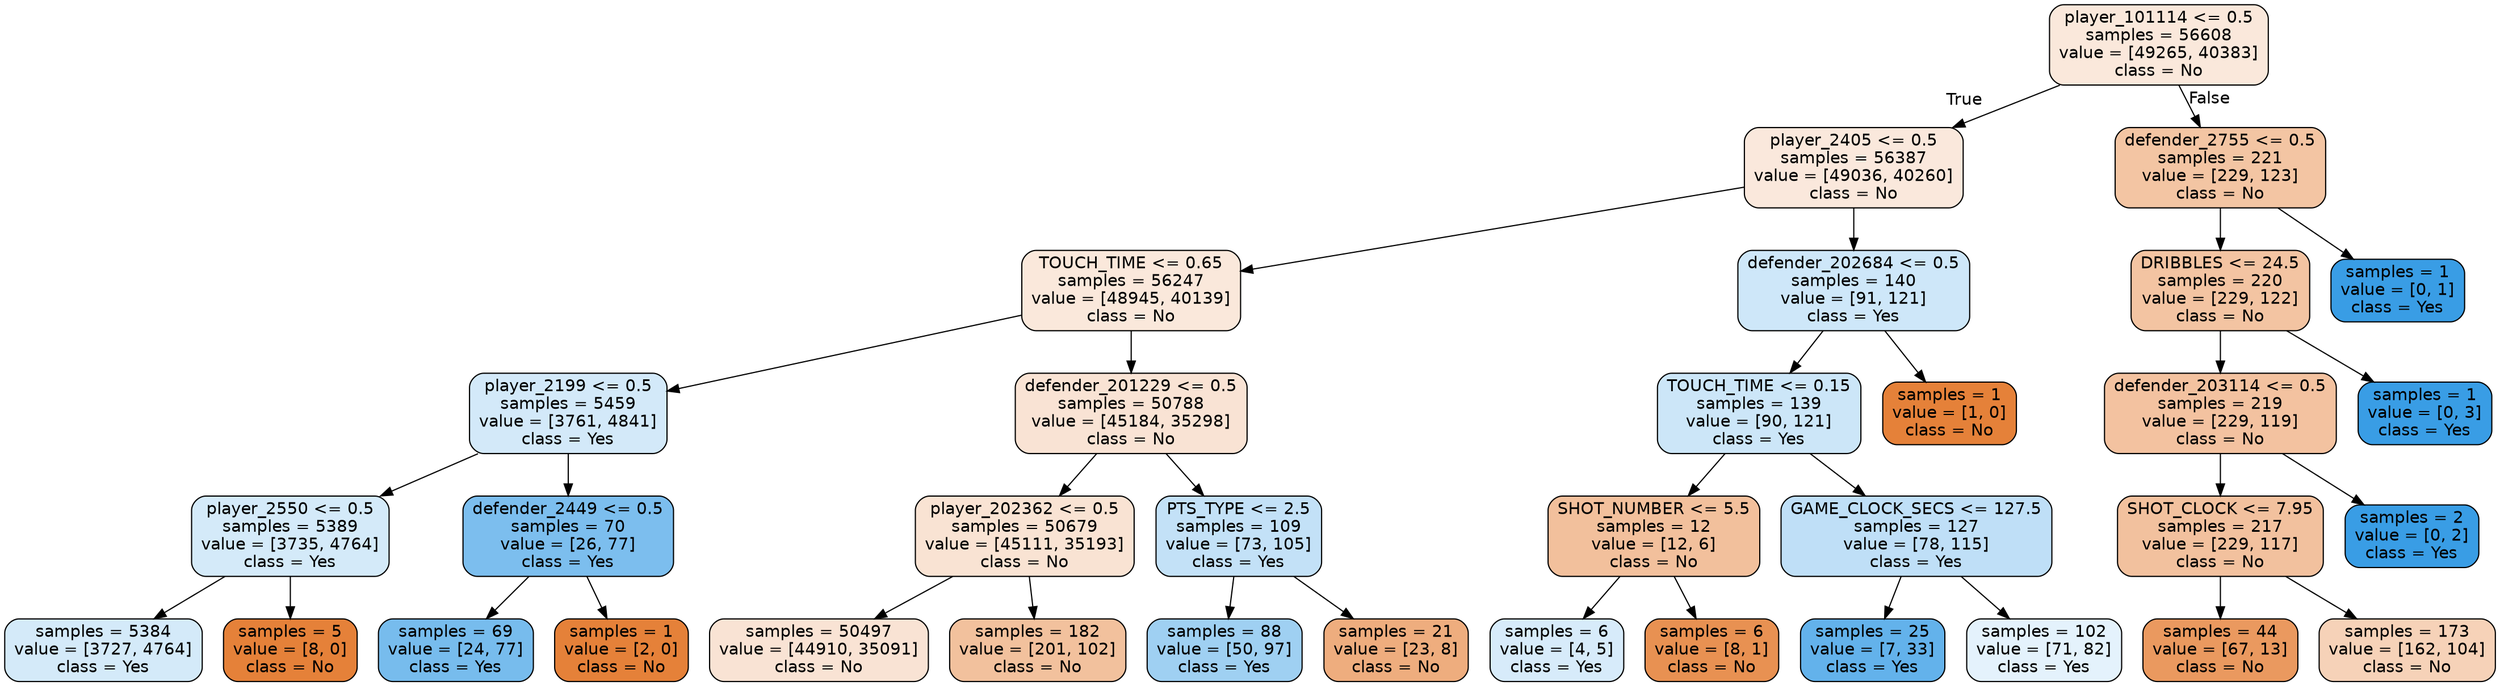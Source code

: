 digraph Tree {
node [shape=box, style="filled, rounded", color="black", fontname=helvetica] ;
edge [fontname=helvetica] ;
0 [label="player_101114 <= 0.5\nsamples = 56608\nvalue = [49265, 40383]\nclass = No", fillcolor="#fae8db"] ;
1 [label="player_2405 <= 0.5\nsamples = 56387\nvalue = [49036, 40260]\nclass = No", fillcolor="#fae8dc"] ;
0 -> 1 [labeldistance=2.5, labelangle=45, headlabel="True"] ;
2 [label="TOUCH_TIME <= 0.65\nsamples = 56247\nvalue = [48945, 40139]\nclass = No", fillcolor="#fae8db"] ;
1 -> 2 ;
3 [label="player_2199 <= 0.5\nsamples = 5459\nvalue = [3761, 4841]\nclass = Yes", fillcolor="#d3e9f9"] ;
2 -> 3 ;
4 [label="player_2550 <= 0.5\nsamples = 5389\nvalue = [3735, 4764]\nclass = Yes", fillcolor="#d4eaf9"] ;
3 -> 4 ;
5 [label="samples = 5384\nvalue = [3727, 4764]\nclass = Yes", fillcolor="#d4eaf9"] ;
4 -> 5 ;
6 [label="samples = 5\nvalue = [8, 0]\nclass = No", fillcolor="#e58139"] ;
4 -> 6 ;
7 [label="defender_2449 <= 0.5\nsamples = 70\nvalue = [26, 77]\nclass = Yes", fillcolor="#7cbeee"] ;
3 -> 7 ;
8 [label="samples = 69\nvalue = [24, 77]\nclass = Yes", fillcolor="#77bced"] ;
7 -> 8 ;
9 [label="samples = 1\nvalue = [2, 0]\nclass = No", fillcolor="#e58139"] ;
7 -> 9 ;
10 [label="defender_201229 <= 0.5\nsamples = 50788\nvalue = [45184, 35298]\nclass = No", fillcolor="#f9e3d4"] ;
2 -> 10 ;
11 [label="player_202362 <= 0.5\nsamples = 50679\nvalue = [45111, 35193]\nclass = No", fillcolor="#f9e3d3"] ;
10 -> 11 ;
12 [label="samples = 50497\nvalue = [44910, 35091]\nclass = No", fillcolor="#f9e3d4"] ;
11 -> 12 ;
13 [label="samples = 182\nvalue = [201, 102]\nclass = No", fillcolor="#f2c19d"] ;
11 -> 13 ;
14 [label="PTS_TYPE <= 2.5\nsamples = 109\nvalue = [73, 105]\nclass = Yes", fillcolor="#c3e1f7"] ;
10 -> 14 ;
15 [label="samples = 88\nvalue = [50, 97]\nclass = Yes", fillcolor="#9fd0f2"] ;
14 -> 15 ;
16 [label="samples = 21\nvalue = [23, 8]\nclass = No", fillcolor="#eead7e"] ;
14 -> 16 ;
17 [label="defender_202684 <= 0.5\nsamples = 140\nvalue = [91, 121]\nclass = Yes", fillcolor="#cee7f9"] ;
1 -> 17 ;
18 [label="TOUCH_TIME <= 0.15\nsamples = 139\nvalue = [90, 121]\nclass = Yes", fillcolor="#cce6f8"] ;
17 -> 18 ;
19 [label="SHOT_NUMBER <= 5.5\nsamples = 12\nvalue = [12, 6]\nclass = No", fillcolor="#f2c09c"] ;
18 -> 19 ;
20 [label="samples = 6\nvalue = [4, 5]\nclass = Yes", fillcolor="#d7ebfa"] ;
19 -> 20 ;
21 [label="samples = 6\nvalue = [8, 1]\nclass = No", fillcolor="#e89152"] ;
19 -> 21 ;
22 [label="GAME_CLOCK_SECS <= 127.5\nsamples = 127\nvalue = [78, 115]\nclass = Yes", fillcolor="#bfdff7"] ;
18 -> 22 ;
23 [label="samples = 25\nvalue = [7, 33]\nclass = Yes", fillcolor="#63b2eb"] ;
22 -> 23 ;
24 [label="samples = 102\nvalue = [71, 82]\nclass = Yes", fillcolor="#e4f2fc"] ;
22 -> 24 ;
25 [label="samples = 1\nvalue = [1, 0]\nclass = No", fillcolor="#e58139"] ;
17 -> 25 ;
26 [label="defender_2755 <= 0.5\nsamples = 221\nvalue = [229, 123]\nclass = No", fillcolor="#f3c5a3"] ;
0 -> 26 [labeldistance=2.5, labelangle=-45, headlabel="False"] ;
27 [label="DRIBBLES <= 24.5\nsamples = 220\nvalue = [229, 122]\nclass = No", fillcolor="#f3c4a2"] ;
26 -> 27 ;
28 [label="defender_203114 <= 0.5\nsamples = 219\nvalue = [229, 119]\nclass = No", fillcolor="#f3c2a0"] ;
27 -> 28 ;
29 [label="SHOT_CLOCK <= 7.95\nsamples = 217\nvalue = [229, 117]\nclass = No", fillcolor="#f2c19e"] ;
28 -> 29 ;
30 [label="samples = 44\nvalue = [67, 13]\nclass = No", fillcolor="#ea995f"] ;
29 -> 30 ;
31 [label="samples = 173\nvalue = [162, 104]\nclass = No", fillcolor="#f6d2b8"] ;
29 -> 31 ;
32 [label="samples = 2\nvalue = [0, 2]\nclass = Yes", fillcolor="#399de5"] ;
28 -> 32 ;
33 [label="samples = 1\nvalue = [0, 3]\nclass = Yes", fillcolor="#399de5"] ;
27 -> 33 ;
34 [label="samples = 1\nvalue = [0, 1]\nclass = Yes", fillcolor="#399de5"] ;
26 -> 34 ;
}
